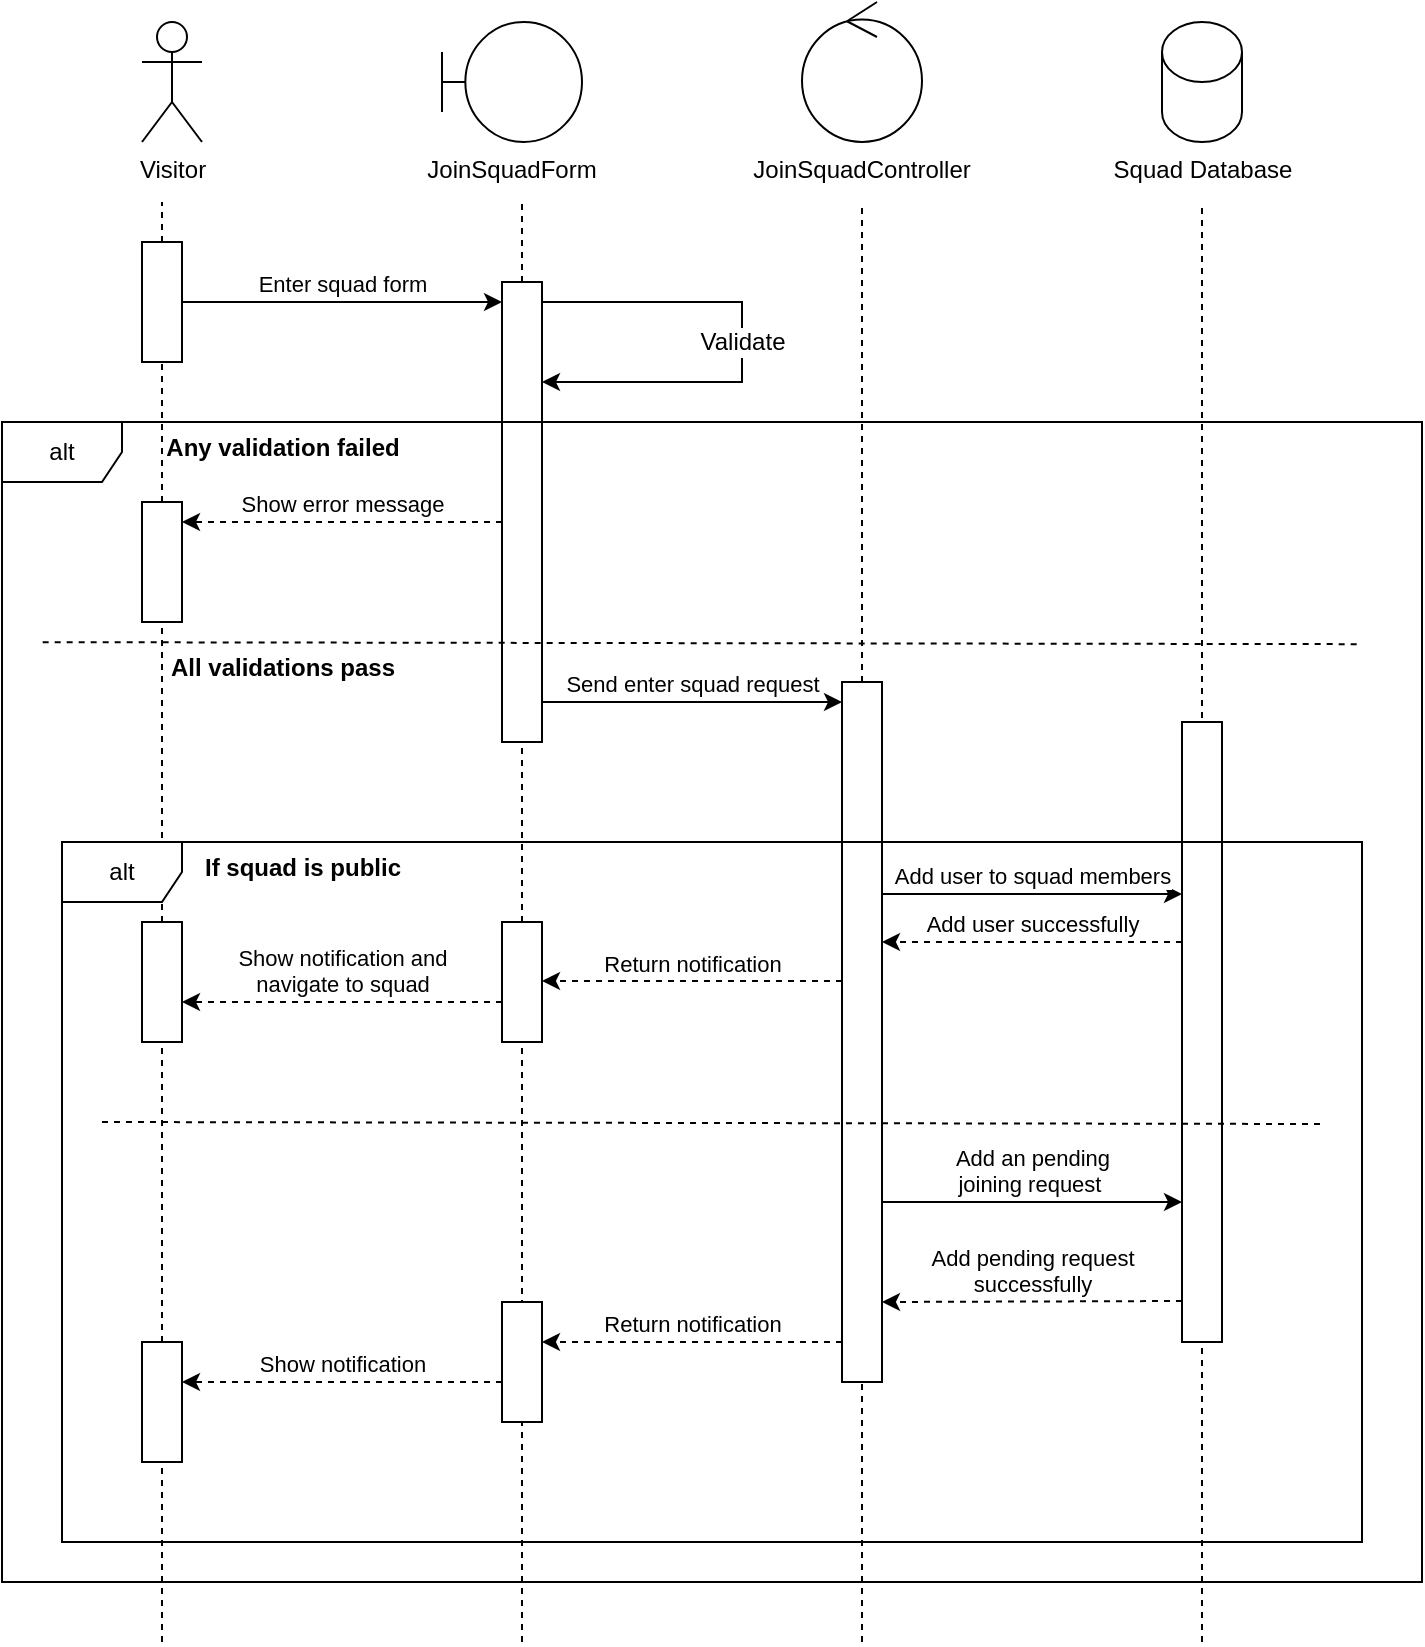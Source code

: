 <mxfile version="26.1.0">
  <diagram name="Page-1" id="Hu_L1rJeTnPCjqOGu8v5">
    <mxGraphModel dx="1204" dy="875" grid="1" gridSize="10" guides="1" tooltips="1" connect="1" arrows="1" fold="1" page="1" pageScale="1" pageWidth="850" pageHeight="1100" math="0" shadow="0">
      <root>
        <mxCell id="0" />
        <mxCell id="1" parent="0" />
        <mxCell id="mtMQldBsraCRXFpLVWSP-1" value="Visitor" style="shape=umlActor;verticalLabelPosition=bottom;verticalAlign=top;html=1;outlineConnect=0;" vertex="1" parent="1">
          <mxGeometry x="90" y="60" width="30" height="60" as="geometry" />
        </mxCell>
        <mxCell id="mtMQldBsraCRXFpLVWSP-2" value="JoinSquadForm" style="shape=umlBoundary;whiteSpace=wrap;html=1;verticalAlign=top;fontSize=12;labelPosition=center;verticalLabelPosition=bottom;align=center;" vertex="1" parent="1">
          <mxGeometry x="240" y="60" width="70" height="60" as="geometry" />
        </mxCell>
        <mxCell id="mtMQldBsraCRXFpLVWSP-3" value="JoinSquadController" style="ellipse;shape=umlControl;whiteSpace=wrap;html=1;labelPosition=center;verticalLabelPosition=bottom;align=center;verticalAlign=top;" vertex="1" parent="1">
          <mxGeometry x="420" y="50" width="60" height="70" as="geometry" />
        </mxCell>
        <mxCell id="mtMQldBsraCRXFpLVWSP-4" value="Squad Database" style="shape=cylinder3;html=1;boundedLbl=1;backgroundOutline=1;size=15;labelPosition=center;verticalLabelPosition=bottom;align=center;verticalAlign=top;" vertex="1" parent="1">
          <mxGeometry x="600" y="60.0" width="40" height="60" as="geometry" />
        </mxCell>
        <mxCell id="mtMQldBsraCRXFpLVWSP-5" value="" style="endArrow=none;dashed=1;html=1;rounded=0;" edge="1" parent="1" source="mtMQldBsraCRXFpLVWSP-9">
          <mxGeometry width="50" height="50" relative="1" as="geometry">
            <mxPoint x="100" y="980" as="sourcePoint" />
            <mxPoint x="100" y="150" as="targetPoint" />
          </mxGeometry>
        </mxCell>
        <mxCell id="mtMQldBsraCRXFpLVWSP-6" value="" style="endArrow=none;dashed=1;html=1;rounded=0;" edge="1" parent="1" source="mtMQldBsraCRXFpLVWSP-13">
          <mxGeometry width="50" height="50" relative="1" as="geometry">
            <mxPoint x="280" y="980" as="sourcePoint" />
            <mxPoint x="280" y="150" as="targetPoint" />
          </mxGeometry>
        </mxCell>
        <mxCell id="mtMQldBsraCRXFpLVWSP-7" value="" style="endArrow=none;dashed=1;html=1;rounded=0;" edge="1" parent="1">
          <mxGeometry width="50" height="50" relative="1" as="geometry">
            <mxPoint x="450" y="870" as="sourcePoint" />
            <mxPoint x="450" y="150" as="targetPoint" />
          </mxGeometry>
        </mxCell>
        <mxCell id="mtMQldBsraCRXFpLVWSP-8" value="" style="endArrow=none;dashed=1;html=1;rounded=0;" edge="1" parent="1">
          <mxGeometry width="50" height="50" relative="1" as="geometry">
            <mxPoint x="620" y="870" as="sourcePoint" />
            <mxPoint x="620" y="150" as="targetPoint" />
          </mxGeometry>
        </mxCell>
        <mxCell id="mtMQldBsraCRXFpLVWSP-10" value="" style="endArrow=none;dashed=1;html=1;rounded=0;" edge="1" parent="1" target="mtMQldBsraCRXFpLVWSP-9">
          <mxGeometry width="50" height="50" relative="1" as="geometry">
            <mxPoint x="100" y="870" as="sourcePoint" />
            <mxPoint x="100" y="150" as="targetPoint" />
          </mxGeometry>
        </mxCell>
        <mxCell id="mtMQldBsraCRXFpLVWSP-9" value="" style="rounded=0;whiteSpace=wrap;html=1;" vertex="1" parent="1">
          <mxGeometry x="90" y="170" width="20" height="60" as="geometry" />
        </mxCell>
        <mxCell id="mtMQldBsraCRXFpLVWSP-12" value="Enter squad form" style="endArrow=classic;html=1;rounded=0;labelPosition=center;verticalLabelPosition=top;align=center;verticalAlign=bottom;" edge="1" parent="1">
          <mxGeometry width="50" height="50" relative="1" as="geometry">
            <mxPoint x="110" y="200" as="sourcePoint" />
            <mxPoint x="270" y="200" as="targetPoint" />
          </mxGeometry>
        </mxCell>
        <mxCell id="mtMQldBsraCRXFpLVWSP-14" value="" style="endArrow=none;dashed=1;html=1;rounded=0;" edge="1" parent="1" target="mtMQldBsraCRXFpLVWSP-13">
          <mxGeometry width="50" height="50" relative="1" as="geometry">
            <mxPoint x="280" y="870" as="sourcePoint" />
            <mxPoint x="280" y="150" as="targetPoint" />
          </mxGeometry>
        </mxCell>
        <mxCell id="mtMQldBsraCRXFpLVWSP-13" value="" style="rounded=0;whiteSpace=wrap;html=1;" vertex="1" parent="1">
          <mxGeometry x="270" y="190" width="20" height="230" as="geometry" />
        </mxCell>
        <mxCell id="mtMQldBsraCRXFpLVWSP-18" value="Validate" style="endArrow=classic;html=1;rounded=0;labelPosition=center;verticalLabelPosition=middle;align=center;verticalAlign=middle;fontFamily=Helvetica;fontSize=12;fontColor=default;" edge="1" parent="1">
          <mxGeometry width="50" height="50" relative="1" as="geometry">
            <mxPoint x="290" y="200" as="sourcePoint" />
            <mxPoint x="290" y="240" as="targetPoint" />
            <Array as="points">
              <mxPoint x="390" y="200" />
              <mxPoint x="390" y="240" />
            </Array>
          </mxGeometry>
        </mxCell>
        <mxCell id="mtMQldBsraCRXFpLVWSP-19" value="alt" style="shape=umlFrame;whiteSpace=wrap;html=1;pointerEvents=0;" vertex="1" parent="1">
          <mxGeometry x="20" y="260" width="710" height="580" as="geometry" />
        </mxCell>
        <mxCell id="mtMQldBsraCRXFpLVWSP-20" value="Any validation failed" style="text;align=center;fontStyle=1;verticalAlign=middle;spacingLeft=3;spacingRight=3;strokeColor=none;rotatable=0;points=[[0,0.5],[1,0.5]];portConstraint=eastwest;html=1;" vertex="1" parent="1">
          <mxGeometry x="120" y="260" width="80" height="26" as="geometry" />
        </mxCell>
        <mxCell id="mtMQldBsraCRXFpLVWSP-21" value="Show error message" style="endArrow=classic;html=1;rounded=0;dashed=1;labelPosition=center;verticalLabelPosition=top;align=center;verticalAlign=bottom;" edge="1" parent="1">
          <mxGeometry width="50" height="50" relative="1" as="geometry">
            <mxPoint x="270" y="310" as="sourcePoint" />
            <mxPoint x="110" y="310" as="targetPoint" />
          </mxGeometry>
        </mxCell>
        <mxCell id="mtMQldBsraCRXFpLVWSP-22" value="" style="rounded=0;whiteSpace=wrap;html=1;" vertex="1" parent="1">
          <mxGeometry x="90" y="300" width="20" height="60" as="geometry" />
        </mxCell>
        <mxCell id="mtMQldBsraCRXFpLVWSP-23" value="" style="endArrow=none;dashed=1;html=1;rounded=0;fontFamily=Helvetica;fontSize=12;fontColor=default;exitX=0.001;exitY=0.224;exitDx=0;exitDy=0;exitPerimeter=0;" edge="1" parent="1">
          <mxGeometry width="50" height="50" relative="1" as="geometry">
            <mxPoint x="40.34" y="370.08" as="sourcePoint" />
            <mxPoint x="697.34" y="371.08" as="targetPoint" />
          </mxGeometry>
        </mxCell>
        <mxCell id="mtMQldBsraCRXFpLVWSP-24" value="All validations pass" style="text;align=center;fontStyle=1;verticalAlign=middle;spacingLeft=3;spacingRight=3;strokeColor=none;rotatable=0;points=[[0,0.5],[1,0.5]];portConstraint=eastwest;html=1;" vertex="1" parent="1">
          <mxGeometry x="120" y="370" width="80" height="26" as="geometry" />
        </mxCell>
        <mxCell id="mtMQldBsraCRXFpLVWSP-25" value="Send enter squad request" style="endArrow=classic;html=1;rounded=0;labelPosition=center;verticalLabelPosition=top;align=center;verticalAlign=bottom;" edge="1" parent="1">
          <mxGeometry width="50" height="50" relative="1" as="geometry">
            <mxPoint x="290" y="400" as="sourcePoint" />
            <mxPoint x="440" y="400" as="targetPoint" />
          </mxGeometry>
        </mxCell>
        <mxCell id="mtMQldBsraCRXFpLVWSP-26" value="" style="rounded=0;whiteSpace=wrap;html=1;" vertex="1" parent="1">
          <mxGeometry x="440" y="390" width="20" height="350" as="geometry" />
        </mxCell>
        <mxCell id="mtMQldBsraCRXFpLVWSP-27" value="Add user to squad members" style="endArrow=classic;html=1;rounded=0;labelPosition=center;verticalLabelPosition=top;align=center;verticalAlign=bottom;" edge="1" parent="1">
          <mxGeometry width="50" height="50" relative="1" as="geometry">
            <mxPoint x="460" y="496" as="sourcePoint" />
            <mxPoint x="610" y="496" as="targetPoint" />
          </mxGeometry>
        </mxCell>
        <mxCell id="mtMQldBsraCRXFpLVWSP-28" value="" style="rounded=0;whiteSpace=wrap;html=1;" vertex="1" parent="1">
          <mxGeometry x="610" y="410" width="20" height="310" as="geometry" />
        </mxCell>
        <mxCell id="mtMQldBsraCRXFpLVWSP-35" value="alt" style="shape=umlFrame;whiteSpace=wrap;html=1;pointerEvents=0;" vertex="1" parent="1">
          <mxGeometry x="50" y="470" width="650" height="350" as="geometry" />
        </mxCell>
        <mxCell id="mtMQldBsraCRXFpLVWSP-36" value="If squad is public" style="text;align=center;fontStyle=1;verticalAlign=middle;spacingLeft=3;spacingRight=3;strokeColor=none;rotatable=0;points=[[0,0.5],[1,0.5]];portConstraint=eastwest;html=1;" vertex="1" parent="1">
          <mxGeometry x="130" y="470" width="80" height="26" as="geometry" />
        </mxCell>
        <mxCell id="mtMQldBsraCRXFpLVWSP-37" value="" style="rounded=0;whiteSpace=wrap;html=1;" vertex="1" parent="1">
          <mxGeometry x="270" y="510" width="20" height="60" as="geometry" />
        </mxCell>
        <mxCell id="mtMQldBsraCRXFpLVWSP-38" value="Return notification" style="endArrow=classic;html=1;rounded=0;dashed=1;labelPosition=center;verticalLabelPosition=top;align=center;verticalAlign=bottom;" edge="1" parent="1">
          <mxGeometry width="50" height="50" relative="1" as="geometry">
            <mxPoint x="440" y="539.5" as="sourcePoint" />
            <mxPoint x="290" y="539.5" as="targetPoint" />
          </mxGeometry>
        </mxCell>
        <mxCell id="mtMQldBsraCRXFpLVWSP-39" value="Show notification and&lt;div&gt;navigate to squad&lt;/div&gt;" style="endArrow=classic;html=1;rounded=0;dashed=1;labelPosition=center;verticalLabelPosition=top;align=center;verticalAlign=bottom;" edge="1" parent="1">
          <mxGeometry width="50" height="50" relative="1" as="geometry">
            <mxPoint x="270" y="550" as="sourcePoint" />
            <mxPoint x="110" y="550" as="targetPoint" />
          </mxGeometry>
        </mxCell>
        <mxCell id="mtMQldBsraCRXFpLVWSP-40" value="" style="rounded=0;whiteSpace=wrap;html=1;" vertex="1" parent="1">
          <mxGeometry x="90" y="510" width="20" height="60" as="geometry" />
        </mxCell>
        <mxCell id="mtMQldBsraCRXFpLVWSP-41" value="" style="endArrow=none;dashed=1;html=1;rounded=0;fontFamily=Helvetica;fontSize=12;fontColor=default;" edge="1" parent="1">
          <mxGeometry width="50" height="50" relative="1" as="geometry">
            <mxPoint x="70" y="610" as="sourcePoint" />
            <mxPoint x="680" y="611" as="targetPoint" />
          </mxGeometry>
        </mxCell>
        <mxCell id="mtMQldBsraCRXFpLVWSP-42" value="Add an pending&lt;br&gt;&lt;div&gt;&lt;span style=&quot;background-color: light-dark(#ffffff, var(--ge-dark-color, #121212)); color: light-dark(rgb(0, 0, 0), rgb(255, 255, 255));&quot;&gt;joining request&lt;/span&gt;&amp;nbsp;&lt;/div&gt;" style="endArrow=classic;html=1;rounded=0;labelPosition=center;verticalLabelPosition=top;align=center;verticalAlign=bottom;" edge="1" parent="1">
          <mxGeometry width="50" height="50" relative="1" as="geometry">
            <mxPoint x="460" y="650" as="sourcePoint" />
            <mxPoint x="610" y="650" as="targetPoint" />
          </mxGeometry>
        </mxCell>
        <mxCell id="mtMQldBsraCRXFpLVWSP-43" value="Add user successfully" style="endArrow=classic;html=1;rounded=0;dashed=1;labelPosition=center;verticalLabelPosition=top;align=center;verticalAlign=bottom;" edge="1" parent="1">
          <mxGeometry width="50" height="50" relative="1" as="geometry">
            <mxPoint x="610" y="520" as="sourcePoint" />
            <mxPoint x="460" y="520" as="targetPoint" />
          </mxGeometry>
        </mxCell>
        <mxCell id="mtMQldBsraCRXFpLVWSP-44" value="Add pending request&lt;div&gt;successfully&lt;/div&gt;" style="endArrow=classic;html=1;rounded=0;dashed=1;labelPosition=center;verticalLabelPosition=top;align=center;verticalAlign=bottom;" edge="1" parent="1">
          <mxGeometry width="50" height="50" relative="1" as="geometry">
            <mxPoint x="610" y="699.5" as="sourcePoint" />
            <mxPoint x="460" y="700" as="targetPoint" />
          </mxGeometry>
        </mxCell>
        <mxCell id="mtMQldBsraCRXFpLVWSP-45" value="Return notification" style="endArrow=classic;html=1;rounded=0;dashed=1;labelPosition=center;verticalLabelPosition=top;align=center;verticalAlign=bottom;" edge="1" parent="1">
          <mxGeometry width="50" height="50" relative="1" as="geometry">
            <mxPoint x="440" y="720" as="sourcePoint" />
            <mxPoint x="290" y="720" as="targetPoint" />
          </mxGeometry>
        </mxCell>
        <mxCell id="mtMQldBsraCRXFpLVWSP-46" value="" style="rounded=0;whiteSpace=wrap;html=1;" vertex="1" parent="1">
          <mxGeometry x="270" y="700" width="20" height="60" as="geometry" />
        </mxCell>
        <mxCell id="mtMQldBsraCRXFpLVWSP-47" value="Show notification" style="endArrow=classic;html=1;rounded=0;dashed=1;labelPosition=center;verticalLabelPosition=top;align=center;verticalAlign=bottom;" edge="1" parent="1">
          <mxGeometry width="50" height="50" relative="1" as="geometry">
            <mxPoint x="270" y="740" as="sourcePoint" />
            <mxPoint x="110" y="740" as="targetPoint" />
          </mxGeometry>
        </mxCell>
        <mxCell id="mtMQldBsraCRXFpLVWSP-48" value="" style="rounded=0;whiteSpace=wrap;html=1;" vertex="1" parent="1">
          <mxGeometry x="90" y="720" width="20" height="60" as="geometry" />
        </mxCell>
      </root>
    </mxGraphModel>
  </diagram>
</mxfile>
